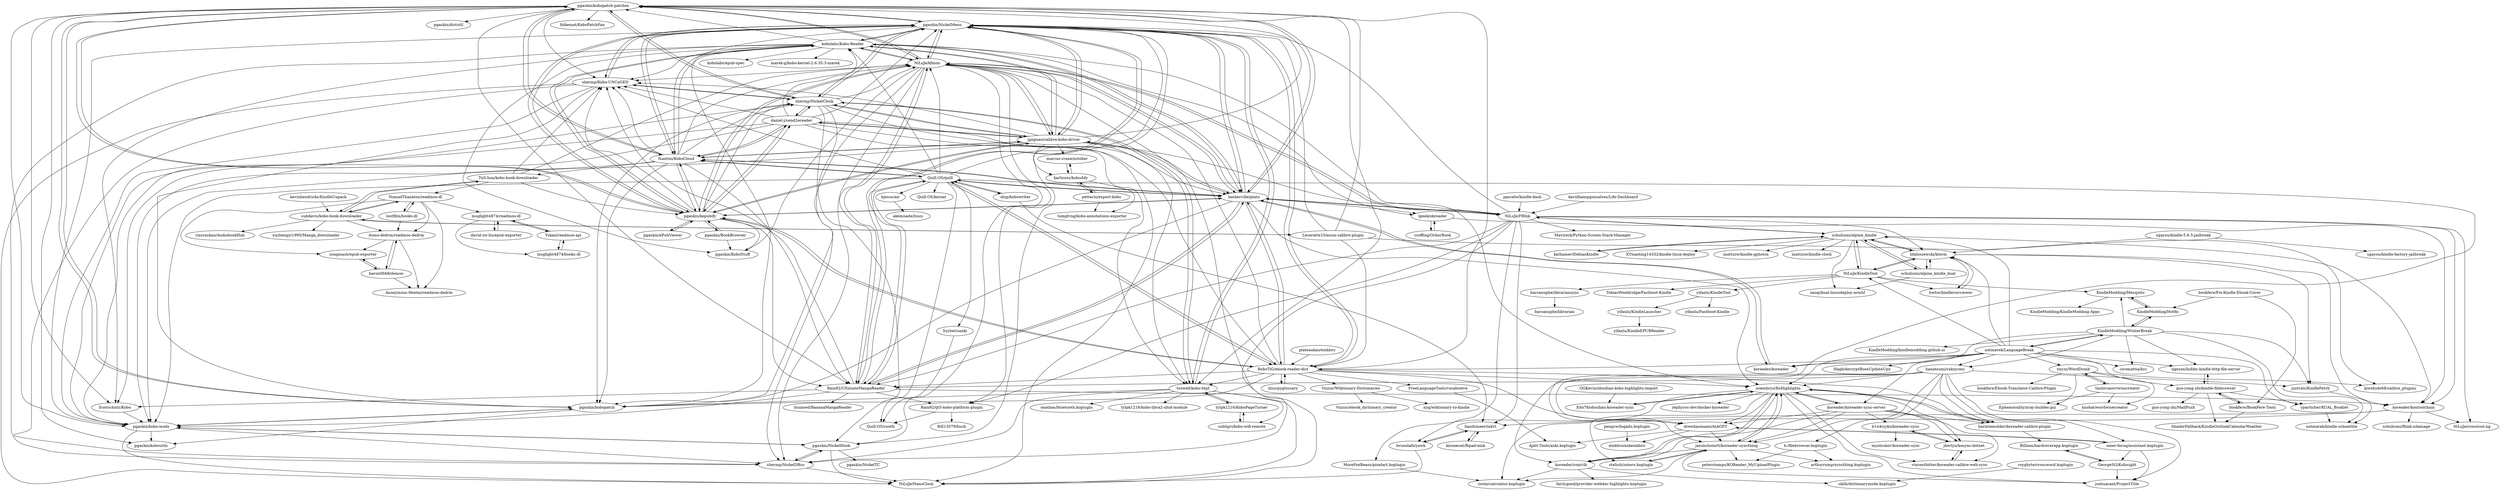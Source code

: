 digraph G {
"pgaskin/kobopatch-patches" -> "pgaskin/kobopatch"
"pgaskin/kobopatch-patches" -> "pgaskin/NickelMenu"
"pgaskin/kobopatch-patches" -> "NiLuJe/kfmon"
"pgaskin/kobopatch-patches" -> "shermp/NickelClock"
"pgaskin/kobopatch-patches" -> "pgaskin/kobo-mods"
"pgaskin/kobopatch-patches" -> "pgaskin/dictutil" ["e"=1]
"pgaskin/kobopatch-patches" -> "shermp/Kobo-UNCaGED"
"pgaskin/kobopatch-patches" -> "pgaskin/kepubify"
"pgaskin/kobopatch-patches" -> "baskerville/plato"
"pgaskin/kobopatch-patches" -> "folkemat/KoboPatchFan"
"pgaskin/kobopatch-patches" -> "frostschutz/Kobo"
"pgaskin/kobopatch-patches" -> "Rain92/UltimateMangaReader"
"pgaskin/kobopatch-patches" -> "pgaskin/koboutils"
"pgaskin/kobopatch-patches" -> "fsantini/KoboCloud"
"pgaskin/kobopatch-patches" -> "tsowell/kobo-btpt"
"ilius/pyglossary" -> "BoboTiG/ebook-reader-dict" ["e"=1]
"TnS-hun/kobo-book-downloader" -> "subdavis/kobo-book-downloader"
"TnS-hun/kobo-book-downloader" -> "NomadThanatos/readmoo-dl"
"TnS-hun/kobo-book-downloader" -> "pgaskin/kepubify"
"TnS-hun/kobo-book-downloader" -> "NiLuJe/kfmon"
"TnS-hun/kobo-book-downloader" -> "shermp/Kobo-UNCaGED"
"Rain92/UltimateMangaReader" -> "buxared/BananaMangaReader"
"Rain92/UltimateMangaReader" -> "Rain92/qt5-kobo-platform-plugin"
"Rain92/UltimateMangaReader" -> "NiLuJe/kfmon"
"Rain92/UltimateMangaReader" -> "pgaskin/NickelMenu"
"Rain92/UltimateMangaReader" -> "shermp/Kobo-UNCaGED"
"Rain92/UltimateMangaReader" -> "pgaskin/kobo-mods"
"Rain92/UltimateMangaReader" -> "koreader/koxtoolchain"
"Rain92/UltimateMangaReader" -> "baskerville/plato"
"Rain92/UltimateMangaReader" -> "Quill-OS/quill"
"Rain92/UltimateMangaReader" -> "frostschutz/Kobo"
"davidhampgonsalves/Life-Dashboard" -> "NiLuJe/FBInk" ["e"=1]
"kisonecat/fbpad-eink" -> "llandsmeer/inkvt"
"Yukaii/readmoo-api" -> "msglight4874/readmoo-dl"
"Yukaii/readmoo-api" -> "msglight4874/books-dl"
"NiLuJe/FBInk" -> "koreader/koxtoolchain"
"NiLuJe/FBInk" -> "NiLuJe/kfmon"
"NiLuJe/FBInk" -> "brunolalb/yawk"
"NiLuJe/FBInk" -> "llandsmeer/inkvt"
"NiLuJe/FBInk" -> "NiLuJe/crosstool-ng"
"NiLuJe/FBInk" -> "Mavireck/Python-Screen-Stack-Manager"
"NiLuJe/FBInk" -> "pgaskin/NickelMenu"
"NiLuJe/FBInk" -> "Rain92/qt5-kobo-platform-plugin"
"NiLuJe/FBInk" -> "bfabiszewski/kterm"
"NiLuJe/FBInk" -> "shermp/NickelDBus"
"NiLuJe/FBInk" -> "baskerville/plato"
"NiLuJe/FBInk" -> "schuhumi/alpine_kindle"
"NiLuJe/FBInk" -> "Rain92/UltimateMangaReader"
"tmilovanov/wisecreator" -> "xxyzz/WordDumb"
"tmilovanov/wisecreator" -> "xnohat/wordwisecreator"
"tmilovanov/wisecreator" -> "Ephemerality/xray-builder.gui"
"dumo-dedrm/readmoo-dedrm" -> "Anonymous-Hentai/readmoo-dedrm"
"dumo-dedrm/readmoo-dedrm" -> "songmash/epub-exporter"
"dumo-dedrm/readmoo-dedrm" -> "baron0668/demoo"
"pgaskin/kobopatch" -> "pgaskin/kobo-mods"
"pgaskin/kobopatch" -> "pgaskin/kobopatch-patches"
"pgaskin/kobopatch" -> "pgaskin/koboutils"
"shermp/Kobo-UNCaGED" -> "pgaskin/NickelMenu"
"shermp/Kobo-UNCaGED" -> "pgaskin/kobopatch"
"shermp/Kobo-UNCaGED" -> "pgaskin/kobo-mods"
"shermp/Kobo-UNCaGED" -> "shermp/NickelClock"
"shermp/Kobo-UNCaGED" -> "shermp/NickelDBus"
"shermp/Kobo-UNCaGED" -> "NiLuJe/NanoClock"
"karlicoss/kobuddy" -> "pettarin/export-kobo"
"karlicoss/kobuddy" -> "tomglvng/kobo-annotations-exporter"
"karlicoss/kobuddy" -> "marcus-crane/october"
"baron0668/demoo" -> "songmash/epub-exporter"
"baron0668/demoo" -> "Anonymous-Hentai/readmoo-dedrm"
"baron0668/demoo" -> "dumo-dedrm/readmoo-dedrm"
"msglight4874/readmoo-dl" -> "Yukaii/readmoo-api"
"msglight4874/readmoo-dl" -> "msglight4874/books-dl"
"msglight4874/readmoo-dl" -> "david-zw-liu/epub-exporter"
"msglight4874/books-dl" -> "Yukaii/readmoo-api"
"brunolalb/yawk" -> "NiLuJe/NanoClock"
"brunolalb/yawk" -> "llandsmeer/inkvt"
"pgaskin/NickelMenu" -> "NiLuJe/kfmon"
"pgaskin/NickelMenu" -> "shermp/NickelClock"
"pgaskin/NickelMenu" -> "baskerville/plato"
"pgaskin/NickelMenu" -> "pgaskin/kepubify"
"pgaskin/NickelMenu" -> "pgaskin/kobopatch-patches"
"pgaskin/NickelMenu" -> "fsantini/KoboCloud"
"pgaskin/NickelMenu" -> "shermp/Kobo-UNCaGED"
"pgaskin/NickelMenu" -> "jgoguen/calibre-kobo-driver"
"pgaskin/NickelMenu" -> "Rain92/UltimateMangaReader"
"pgaskin/NickelMenu" -> "pgaskin/kobo-mods"
"pgaskin/NickelMenu" -> "tsowell/kobo-btpt"
"pgaskin/NickelMenu" -> "pgaskin/NickelHook"
"pgaskin/NickelMenu" -> "pgaskin/kobopatch"
"pgaskin/NickelMenu" -> "kobolabs/Kobo-Reader"
"pgaskin/NickelMenu" -> "BoboTiG/ebook-reader-dict"
"BoboTiG/ebook-reader-dict" -> "baskerville/plato"
"BoboTiG/ebook-reader-dict" -> "pgaskin/NickelMenu"
"BoboTiG/ebook-reader-dict" -> "Vuizur/Wiktionary-Dictionaries"
"BoboTiG/ebook-reader-dict" -> "noembryo/KoHighlights"
"BoboTiG/ebook-reader-dict" -> "pgaskin/kobopatch-patches"
"BoboTiG/ebook-reader-dict" -> "pgaskin/kepubify"
"BoboTiG/ebook-reader-dict" -> "NiLuJe/kfmon"
"BoboTiG/ebook-reader-dict" -> "harmtemolder/koreader-calibre-plugin"
"BoboTiG/ebook-reader-dict" -> "Quill-OS/quill"
"BoboTiG/ebook-reader-dict" -> "ilius/pyglossary" ["e"=1]
"BoboTiG/ebook-reader-dict" -> "drewbaumann/AskGPT"
"BoboTiG/ebook-reader-dict" -> "Rain92/UltimateMangaReader"
"BoboTiG/ebook-reader-dict" -> "FreeLanguageTools/vocabsieve" ["e"=1]
"BoboTiG/ebook-reader-dict" -> "tsowell/kobo-btpt"
"BoboTiG/ebook-reader-dict" -> "pgaskin/kobopatch"
"schuhumi/alpine_kindle_kual" -> "zaoqi/kual-linuxdeploy-armhf"
"schuhumi/alpine_kindle_kual" -> "schuhumi/alpine_kindle"
"schuhumi/alpine_kindle_kual" -> "bfabiszewski/kterm"
"plateaukao/einkbro" -> "BoboTiG/ebook-reader-dict" ["e"=1]
"kevinhendricks/KindleUnpack" -> "subdavis/kobo-book-downloader" ["e"=1]
"subdavis/kobo-book-downloader" -> "TnS-hun/kobo-book-downloader"
"subdavis/kobo-book-downloader" -> "NomadThanatos/readmoo-dl"
"subdavis/kobo-book-downloader" -> "Leseratte10/acsm-calibre-plugin" ["e"=1]
"subdavis/kobo-book-downloader" -> "dumo-dedrm/readmoo-dedrm"
"subdavis/kobo-book-downloader" -> "rmcrackan/AudiobookHub" ["e"=1]
"subdavis/kobo-book-downloader" -> "xuzhengyi1995/Manga_downloader" ["e"=1]
"daniel-j/send2ereader" -> "pgaskin/NickelMenu"
"daniel-j/send2ereader" -> "shermp/NickelClock"
"daniel-j/send2ereader" -> "pgaskin/kepubify"
"daniel-j/send2ereader" -> "fsantini/KoboCloud"
"daniel-j/send2ereader" -> "jgoguen/calibre-kobo-driver"
"daniel-j/send2ereader" -> "shermp/Kobo-UNCaGED"
"daniel-j/send2ereader" -> "frostschutz/Kobo"
"daniel-j/send2ereader" -> "kobolabs/Kobo-Reader"
"daniel-j/send2ereader" -> "BoboTiG/ebook-reader-dict"
"daniel-j/send2ereader" -> "baskerville/plato"
"daniel-j/send2ereader" -> "tsowell/kobo-btpt"
"daniel-j/send2ereader" -> "pgaskin/kobo-mods"
"schuhumi/alpine_kindle" -> "schuhumi/alpine_kindle_kual"
"schuhumi/alpine_kindle" -> "bfabiszewski/kterm"
"schuhumi/alpine_kindle" -> "NiLuJe/KindleTool"
"schuhumi/alpine_kindle" -> "koreader/koxtoolchain"
"schuhumi/alpine_kindle" -> "kathamer/DebianKindle"
"schuhumi/alpine_kindle" -> "zaoqi/kual-linuxdeploy-armhf"
"schuhumi/alpine_kindle" -> "NiLuJe/FBInk"
"schuhumi/alpine_kindle" -> "XTxiaoting14332/kindle-linux-deploy"
"schuhumi/alpine_kindle" -> "mattzzw/kindle-gphotos" ["e"=1]
"schuhumi/alpine_kindle" -> "mattzzw/kindle-clock" ["e"=1]
"llandsmeer/inkvt" -> "kisonecat/fbpad-eink"
"llandsmeer/inkvt" -> "brunolalb/yawk"
"ngxson/hobby-kindle-http-file-server" -> "guo-yong-zhi/kindle-filebrowser"
"hwhw/kindlevncviewer" -> "bfabiszewski/kterm"
"lostfilm/books-dl" -> "dumo-dedrm/readmoo-dedrm"
"lostfilm/books-dl" -> "NomadThanatos/readmoo-dl"
"yparitcher/KUAL_Booklet" -> "notmarek/kindle-usbnetlite"
"yifanlu/KindleTool" -> "yifanlu/KindleLauncher"
"yifanlu/KindleTool" -> "yifanlu/Fastboot-Kindle"
"pgaskin/NickelHook" -> "NiLuJe/NanoClock"
"pgaskin/NickelHook" -> "shermp/NickelDBus"
"pgaskin/NickelHook" -> "pgaskin/NickelTC"
"pgaskin/NickelHook" -> "pgaskin/kobo-mods"
"yifanlu/KindleLauncher" -> "yifanlu/KindleEPUBReader"
"Rain92/qt5-kobo-platform-plugin" -> "Quill-OS/rootfs"
"Rain92/qt5-kobo-platform-plugin" -> "Bill13579/buck"
"tylpk1216/KoboPageTurner" -> "tsowell/kobo-btpt"
"tylpk1216/KoboPageTurner" -> "sublipri/kobo-wifi-remote"
"barsanuphe/librariansync" -> "barsanuphe/librarian"
"pgaskin/kobo-mods" -> "pgaskin/kobopatch"
"pgaskin/kobo-mods" -> "pgaskin/koboutils"
"pgaskin/kobo-mods" -> "pgaskin/NickelHook"
"pgaskin/kobo-mods" -> "shermp/NickelDBus"
"pgaskin/kobo-mods" -> "NiLuJe/NanoClock"
"david-zw-liu/epub-exporter" -> "msglight4874/readmoo-dl"
"shermp/NickelDBus" -> "pgaskin/NickelHook"
"shermp/NickelDBus" -> "NiLuJe/NanoClock"
"songmash/epub-exporter" -> "baron0668/demoo"
"fsantini/KoboCloud" -> "pgaskin/NickelMenu"
"fsantini/KoboCloud" -> "pgaskin/kepubify"
"fsantini/KoboCloud" -> "baskerville/plato"
"fsantini/KoboCloud" -> "NiLuJe/kfmon"
"fsantini/KoboCloud" -> "daniel-j/send2ereader"
"fsantini/KoboCloud" -> "shermp/NickelClock"
"fsantini/KoboCloud" -> "pgaskin/kobopatch-patches"
"fsantini/KoboCloud" -> "kobolabs/Kobo-Reader"
"fsantini/KoboCloud" -> "jgoguen/calibre-kobo-driver"
"fsantini/KoboCloud" -> "shermp/Kobo-UNCaGED"
"fsantini/KoboCloud" -> "Rain92/UltimateMangaReader"
"fsantini/KoboCloud" -> "Quill-OS/quill"
"fsantini/KoboCloud" -> "TnS-hun/kobo-book-downloader"
"fsantini/KoboCloud" -> "pgaskin/kobo-mods"
"fsantini/KoboCloud" -> "pgaskin/kobopatch"
"FreeLanguageTools/vocabsieve" -> "Ajatt-Tools/anki.koplugin" ["e"=1]
"marcus-crane/october" -> "karlicoss/kobuddy"
"xxyzz/WordDumb" -> "tmilovanov/wisecreator"
"xxyzz/WordDumb" -> "xnohat/wordwisecreator"
"xxyzz/WordDumb" -> "Ephemerality/xray-builder.gui"
"xxyzz/WordDumb" -> "kiwidude68/calibre_plugins"
"xxyzz/WordDumb" -> "bookfere/Ebook-Translator-Calibre-Plugin" ["e"=1]
"lgeek/okreader" -> "ccoffing/OcherBook"
"lgeek/okreader" -> "koreader/koxtoolchain"
"olup/kobowriter" -> "llandsmeer/inkvt"
"olup/kobowriter" -> "Quill-OS/quill"
"pascalw/kindle-dash" -> "NiLuJe/FBInk" ["e"=1]
"ccoffing/OcherBook" -> "lgeek/okreader"
"frostschutz/Kobo" -> "pgaskin/kobo-mods"
"Quill-OS/quill" -> "Szybet/sanki"
"Quill-OS/quill" -> "pgaskin/NickelMenu"
"Quill-OS/quill" -> "Rain92/UltimateMangaReader"
"Quill-OS/quill" -> "baskerville/plato"
"Quill-OS/quill" -> "NiLuJe/kfmon"
"Quill-OS/quill" -> "olup/kobowriter"
"Quill-OS/quill" -> "Quill-OS/rootfs"
"Quill-OS/quill" -> "Quill-OS/kernel"
"Quill-OS/quill" -> "shermp/Kobo-UNCaGED"
"Quill-OS/quill" -> "BoboTiG/ebook-reader-dict"
"Quill-OS/quill" -> "fsantini/KoboCloud"
"Quill-OS/quill" -> "pgaskin/kobo-mods"
"Quill-OS/quill" -> "jasonchoimtt/koreader-syncthing"
"Quill-OS/quill" -> "kobolabs/Kobo-Reader"
"Quill-OS/quill" -> "bjesus/air"
"koreader/koreader-sync-server" -> "b1n4ryj4n/koreader-sync"
"koreader/koreader-sync-server" -> "vincentbitter/koreader-calibre-web-sync"
"koreader/koreader-sync-server" -> "jberlyn/kosync-dotnet"
"koreader/koreader-sync-server" -> "noembryo/KoHighlights"
"koreader/koreader-sync-server" -> "harmtemolder/koreader-calibre-plugin"
"koreader/koreader-sync-server" -> "drewbaumann/AskGPT"
"koreader/koreader-sync-server" -> "koreader/contrib"
"koreader/koreader-sync-server" -> "jasonchoimtt/koreader-syncthing"
"NomadThanatos/readmoo-dl" -> "dumo-dedrm/readmoo-dedrm"
"NomadThanatos/readmoo-dl" -> "subdavis/kobo-book-downloader"
"NomadThanatos/readmoo-dl" -> "songmash/epub-exporter"
"NomadThanatos/readmoo-dl" -> "lostfilm/books-dl"
"NomadThanatos/readmoo-dl" -> "msglight4874/readmoo-dl"
"NomadThanatos/readmoo-dl" -> "Anonymous-Hentai/readmoo-dedrm"
"koreader/contrib" -> "ckilb/dictionarymode.koplugin"
"koreader/contrib" -> "fairlygood/provider-webdav-highlights.koplugin"
"koreader/contrib" -> "zwim/calculator.koplugin"
"koreader/contrib" -> "noembryo/KoHighlights"
"Edo78/obsidian-koreader-sync" -> "noembryo/KoHighlights"
"NiLuJe/KindleTool" -> "bfabiszewski/kterm"
"NiLuJe/KindleTool" -> "yifanlu/KindleTool"
"NiLuJe/KindleTool" -> "schuhumi/alpine_kindle"
"NiLuJe/KindleTool" -> "barsanuphe/librariansync"
"NiLuJe/KindleTool" -> "hwhw/kindlevncviewer"
"NiLuJe/KindleTool" -> "KindleModding/Mesquito"
"NiLuJe/KindleTool" -> "TobiasWooldridge/Fastboot-Kindle"
"roygbyte/crossword.koplugin" -> "ckilb/dictionarymode.koplugin"
"bjesus/air" -> "akemnade/linux"
"Leseratte10/acsm-calibre-plugin" -> "subdavis/kobo-book-downloader" ["e"=1]
"Leseratte10/acsm-calibre-plugin" -> "kiwidude68/calibre_plugins" ["e"=1]
"Leseratte10/acsm-calibre-plugin" -> "pgaskin/NickelMenu" ["e"=1]
"Leseratte10/acsm-calibre-plugin" -> "BoboTiG/ebook-reader-dict" ["e"=1]
"Leseratte10/acsm-calibre-plugin" -> "pgaskin/kobopatch-patches" ["e"=1]
"tsowell/kobo-btpt" -> "tylpk1216/KoboPageTurner"
"tsowell/kobo-btpt" -> "tylpk1216/kobo-libra2-uhid-module"
"tsowell/kobo-btpt" -> "sublipri/kobo-wifi-remote"
"tsowell/kobo-btpt" -> "onatbas/bluetooth.koplugin"
"tsowell/kobo-btpt" -> "shermp/NickelDBus"
"tsowell/kobo-btpt" -> "shermp/NickelClock"
"tsowell/kobo-btpt" -> "NiLuJe/NanoClock"
"tsowell/kobo-btpt" -> "pgaskin/NickelMenu"
"tsowell/kobo-btpt" -> "pgaskin/kobopatch"
"guo-yong-zhi/kindle-filebrowser" -> "ngxson/hobby-kindle-http-file-server"
"guo-yong-zhi/kindle-filebrowser" -> "guo-yong-zhi/MailPush"
"guo-yong-zhi/kindle-filebrowser" -> "bookfere/BookFere-Tools"
"guo-yong-zhi/kindle-filebrowser" -> "ShaderFallback/KindleOutlookCalendarWeather"
"guo-yong-zhi/kindle-filebrowser" -> "yparitcher/KUAL_Booklet"
"b1n4ryj4n/koreader-sync" -> "myelsukov/koreader-sync"
"b1n4ryj4n/koreader-sync" -> "jberlyn/kosync-dotnet"
"Szybet/sanki" -> "Quill-OS/rootfs"
"bookfere/Fix-Kindle-Ebook-Cover" -> "bookfere/BookFere-Tools"
"bookfere/Fix-Kindle-Ebook-Cover" -> "KindleModding/Hotfix"
"shermp/NickelClock" -> "pgaskin/NickelMenu"
"shermp/NickelClock" -> "pgaskin/kobo-mods"
"shermp/NickelClock" -> "shermp/Kobo-UNCaGED"
"shermp/NickelClock" -> "shermp/NickelDBus"
"shermp/NickelClock" -> "tsowell/kobo-btpt"
"shermp/NickelClock" -> "NiLuJe/NanoClock"
"shermp/NickelClock" -> "pgaskin/kobopatch-patches"
"shermp/NickelClock" -> "pgaskin/NickelHook"
"shermp/NickelClock" -> "pgaskin/kobopatch"
"shermp/NickelClock" -> "NiLuJe/kfmon"
"shermp/NickelClock" -> "daniel-j/send2ereader"
"shermp/NickelClock" -> "jgoguen/calibre-kobo-driver"
"pgaskin/ePubViewer" -> "pgaskin/kepubify" ["e"=1]
"koreader/koxtoolchain" -> "llandsmeer/inkvt"
"koreader/koxtoolchain" -> "NiLuJe/crosstool-ng"
"koreader/koxtoolchain" -> "schuhumi/fbink-xdamage"
"koreader/koxtoolchain" -> "zwim/calculator.koplugin"
"NiLuJe/kfmon" -> "pgaskin/NickelMenu"
"NiLuJe/kfmon" -> "baskerville/plato"
"NiLuJe/kfmon" -> "Rain92/UltimateMangaReader"
"NiLuJe/kfmon" -> "pgaskin/kobopatch-patches"
"NiLuJe/kfmon" -> "pgaskin/kepubify"
"NiLuJe/kfmon" -> "NiLuJe/FBInk"
"NiLuJe/kfmon" -> "shermp/Kobo-UNCaGED"
"NiLuJe/kfmon" -> "pgaskin/KoboStuff"
"NiLuJe/kfmon" -> "pgaskin/kobopatch"
"NiLuJe/kfmon" -> "kobolabs/Kobo-Reader"
"NiLuJe/kfmon" -> "pgaskin/NickelHook"
"NiLuJe/kfmon" -> "jgoguen/calibre-kobo-driver"
"NiLuJe/kfmon" -> "NiLuJe/NanoClock"
"NiLuJe/kfmon" -> "Rain92/qt5-kobo-platform-plugin"
"NiLuJe/kfmon" -> "shermp/NickelDBus"
"harmtemolder/koreader-calibre-plugin" -> "noembryo/KoHighlights"
"harmtemolder/koreader-calibre-plugin" -> "Billiam/hardcoverapp.koplugin"
"stelzch/zotero.koplugin" -> "jasonchoimtt/koreader-syncthing"
"Vuizur/Wiktionary-Dictionaries" -> "nyg/wiktionary-to-kindle"
"Vuizur/Wiktionary-Dictionaries" -> "Vuizur/ebook_dictionary_creator"
"OGKevin/obsidian-kobo-highlights-import" -> "Edo78/obsidian-koreader-sync"
"MoreFoxBeans/pixelart.koplugin" -> "zwim/calculator.koplugin"
"jberlyn/kosync-dotnet" -> "vincentbitter/koreader-calibre-web-sync"
"jberlyn/kosync-dotnet" -> "b1n4ryj4n/koreader-sync"
"pettarin/export-kobo" -> "karlicoss/kobuddy"
"pettarin/export-kobo" -> "tomglvng/kobo-annotations-exporter"
"sgayou/kindle-5.6.5-jailbreak" -> "sgayou/kindle-factory-jailbreak"
"sgayou/kindle-5.6.5-jailbreak" -> "bfabiszewski/kterm"
"KindleModding/Mesquito" -> "KindleModding/KindleModding-Apps"
"KindleModding/Mesquito" -> "KindleModding/Hotfix"
"sublipri/kobo-wifi-remote" -> "tylpk1216/KoboPageTurner"
"drewbaumann/AskGPT" -> "omer-faruq/assistant.koplugin"
"drewbaumann/AskGPT" -> "jasonchoimtt/koreader-syncthing"
"drewbaumann/AskGPT" -> "einkbro/askeinkbro"
"drewbaumann/AskGPT" -> "Ajatt-Tools/anki.koplugin"
"notmarek/LanguageBreak" -> "KindleModding/WinterBreak"
"notmarek/LanguageBreak" -> "schuhumi/alpine_kindle"
"notmarek/LanguageBreak" -> "koreader/koreader" ["e"=1]
"notmarek/LanguageBreak" -> "ngxson/hobby-kindle-http-file-server"
"notmarek/LanguageBreak" -> "yparitcher/KUAL_Booklet"
"notmarek/LanguageBreak" -> "bfabiszewski/kterm"
"notmarek/LanguageBreak" -> "ciromattia/kcc" ["e"=1]
"notmarek/LanguageBreak" -> "BoboTiG/ebook-reader-dict"
"notmarek/LanguageBreak" -> "koreader/koreader-sync-server"
"notmarek/LanguageBreak" -> "noembryo/KoHighlights"
"notmarek/LanguageBreak" -> "hanatsumi/rakuyomi"
"notmarek/LanguageBreak" -> "Hagb/decryptBooxUpdateUpx" ["e"=1]
"notmarek/LanguageBreak" -> "xxyzz/WordDumb"
"notmarek/LanguageBreak" -> "guo-yong-zhi/kindle-filebrowser"
"notmarek/LanguageBreak" -> "NiLuJe/KindleTool"
"KindleModding/WinterBreak" -> "KindleModding/Hotfix"
"KindleModding/WinterBreak" -> "KindleModding/Mesquito"
"KindleModding/WinterBreak" -> "notmarek/LanguageBreak"
"KindleModding/WinterBreak" -> "justrals/KindleFetch"
"KindleModding/WinterBreak" -> "hanatsumi/rakuyomi"
"KindleModding/WinterBreak" -> "notmarek/kindle-usbnetlite"
"KindleModding/WinterBreak" -> "KindleModding/kindlemodding.github.io"
"KindleModding/WinterBreak" -> "ngxson/hobby-kindle-http-file-server"
"KindleModding/WinterBreak" -> "koreader/koreader" ["e"=1]
"KindleModding/WinterBreak" -> "ciromattia/kcc" ["e"=1]
"noembryo/KoHighlights" -> "koreader/contrib"
"noembryo/KoHighlights" -> "harmtemolder/koreader-calibre-plugin"
"noembryo/KoHighlights" -> "jasonchoimtt/koreader-syncthing"
"noembryo/KoHighlights" -> "Edo78/obsidian-koreader-sync"
"noembryo/KoHighlights" -> "MoreFoxBeans/pixelart.koplugin"
"noembryo/KoHighlights" -> "vincentbitter/koreader-calibre-web-sync"
"noembryo/KoHighlights" -> "stelzch/zotero.koplugin"
"noembryo/KoHighlights" -> "jberlyn/kosync-dotnet"
"noembryo/KoHighlights" -> "zephyros-dev/docker-koreader"
"noembryo/KoHighlights" -> "joshuacant/ProjectTitle"
"noembryo/KoHighlights" -> "koreader/koreader-sync-server"
"noembryo/KoHighlights" -> "drewbaumann/AskGPT"
"bfabiszewski/kterm" -> "schuhumi/alpine_kindle_kual"
"bfabiszewski/kterm" -> "schuhumi/alpine_kindle"
"bfabiszewski/kterm" -> "NiLuJe/KindleTool"
"bfabiszewski/kterm" -> "justrals/KindleFetch"
"bfabiszewski/kterm" -> "hwhw/kindlevncviewer"
"bfabiszewski/kterm" -> "koreader/koxtoolchain"
"bookfere/BookFere-Tools" -> "guo-yong-zhi/kindle-filebrowser"
"bookfere/BookFere-Tools" -> "ShaderFallback/KindleOutlookCalendarWeather"
"jgoguen/calibre-kobo-driver" -> "pgaskin/NickelMenu"
"jgoguen/calibre-kobo-driver" -> "pgaskin/kepubify"
"jgoguen/calibre-kobo-driver" -> "NiLuJe/kfmon"
"jgoguen/calibre-kobo-driver" -> "karlicoss/kobuddy"
"jgoguen/calibre-kobo-driver" -> "shermp/Kobo-UNCaGED"
"jgoguen/calibre-kobo-driver" -> "baskerville/plato"
"jgoguen/calibre-kobo-driver" -> "shermp/NickelClock"
"jgoguen/calibre-kobo-driver" -> "fsantini/KoboCloud"
"jgoguen/calibre-kobo-driver" -> "kobolabs/Kobo-Reader"
"jgoguen/calibre-kobo-driver" -> "marcus-crane/october"
"jgoguen/calibre-kobo-driver" -> "pgaskin/kobopatch-patches"
"jgoguen/calibre-kobo-driver" -> "tsowell/kobo-btpt"
"jgoguen/calibre-kobo-driver" -> "noembryo/KoHighlights"
"jgoguen/calibre-kobo-driver" -> "daniel-j/send2ereader"
"jgoguen/calibre-kobo-driver" -> "pgaskin/kobo-mods"
"hanatsumi/rakuyomi" -> "koreader/contrib"
"hanatsumi/rakuyomi" -> "omer-faruq/assistant.koplugin"
"hanatsumi/rakuyomi" -> "drewbaumann/AskGPT"
"hanatsumi/rakuyomi" -> "justrals/KindleFetch"
"hanatsumi/rakuyomi" -> "joshuacant/ProjectTitle"
"hanatsumi/rakuyomi" -> "harmtemolder/koreader-calibre-plugin"
"hanatsumi/rakuyomi" -> "jasonchoimtt/koreader-syncthing"
"hanatsumi/rakuyomi" -> "noembryo/KoHighlights"
"hanatsumi/rakuyomi" -> "b-/filebrowser.koplugin"
"hanatsumi/rakuyomi" -> "Rain92/UltimateMangaReader"
"pgaskin/BookBrowser" -> "pgaskin/kepubify" ["e"=1]
"pgaskin/BookBrowser" -> "pgaskin/KoboStuff" ["e"=1]
"jasonchoimtt/koreader-syncthing" -> "noembryo/KoHighlights"
"jasonchoimtt/koreader-syncthing" -> "stelzch/zotero.koplugin"
"jasonchoimtt/koreader-syncthing" -> "peterstamps/KOReader_MyUploadPlugin"
"jasonchoimtt/koreader-syncthing" -> "arthurrump/syncthing.koplugin"
"jasonchoimtt/koreader-syncthing" -> "zwim/calculator.koplugin"
"jasonchoimtt/koreader-syncthing" -> "joshuacant/ProjectTitle"
"jasonchoimtt/koreader-syncthing" -> "koreader/contrib"
"vincentbitter/koreader-calibre-web-sync" -> "jberlyn/kosync-dotnet"
"koreader/koreader" -> "baskerville/plato" ["e"=1]
"b-/filebrowser.koplugin" -> "peterstamps/KOReader_MyUploadPlugin"
"b-/filebrowser.koplugin" -> "arthurrump/syncthing.koplugin"
"kobolabs/Kobo-Reader" -> "NiLuJe/kfmon"
"kobolabs/Kobo-Reader" -> "kobolabs/epub-spec" ["e"=1]
"kobolabs/Kobo-Reader" -> "pgaskin/NickelMenu"
"kobolabs/Kobo-Reader" -> "baskerville/plato"
"kobolabs/Kobo-Reader" -> "pgaskin/kepubify"
"kobolabs/Kobo-Reader" -> "pgaskin/kobopatch-patches"
"kobolabs/Kobo-Reader" -> "fsantini/KoboCloud"
"kobolabs/Kobo-Reader" -> "marek-g/kobo-kernel-2.6.35.3-marek"
"kobolabs/Kobo-Reader" -> "pgaskin/KoboStuff"
"kobolabs/Kobo-Reader" -> "NiLuJe/FBInk"
"kobolabs/Kobo-Reader" -> "jgoguen/calibre-kobo-driver"
"kobolabs/Kobo-Reader" -> "frostschutz/Kobo"
"kobolabs/Kobo-Reader" -> "shermp/NickelDBus"
"kobolabs/Kobo-Reader" -> "shermp/Kobo-UNCaGED"
"kobolabs/Kobo-Reader" -> "lgeek/okreader"
"baskerville/plato" -> "pgaskin/NickelMenu"
"baskerville/plato" -> "NiLuJe/kfmon"
"baskerville/plato" -> "pgaskin/kepubify"
"baskerville/plato" -> "pgaskin/kobopatch-patches"
"baskerville/plato" -> "BoboTiG/ebook-reader-dict"
"baskerville/plato" -> "fsantini/KoboCloud"
"baskerville/plato" -> "kobolabs/Kobo-Reader"
"baskerville/plato" -> "Rain92/UltimateMangaReader"
"baskerville/plato" -> "Quill-OS/quill"
"baskerville/plato" -> "lgeek/okreader"
"baskerville/plato" -> "jgoguen/calibre-kobo-driver"
"baskerville/plato" -> "NiLuJe/FBInk"
"baskerville/plato" -> "koreader/koreader" ["e"=1]
"baskerville/plato" -> "noembryo/KoHighlights"
"baskerville/plato" -> "pgaskin/kobopatch"
"Billiam/hardcoverapp.koplugin" -> "GeorgeSG/KoInsight"
"GeorgeSG/KoInsight" -> "Billiam/hardcoverapp.koplugin"
"GeorgeSG/KoInsight" -> "joshuacant/ProjectTitle"
"kathamer/DebianKindle" -> "schuhumi/alpine_kindle"
"KindleModding/Hotfix" -> "KindleModding/Mesquito"
"KindleModding/Hotfix" -> "KindleModding/WinterBreak"
"justrals/KindleFetch" -> "notmarek/kindle-usbnetlite"
"pgaskin/kepubify" -> "pgaskin/NickelMenu"
"pgaskin/kepubify" -> "fsantini/KoboCloud"
"pgaskin/kepubify" -> "NiLuJe/kfmon"
"pgaskin/kepubify" -> "baskerville/plato"
"pgaskin/kepubify" -> "jgoguen/calibre-kobo-driver"
"pgaskin/kepubify" -> "pgaskin/kobopatch-patches"
"pgaskin/kepubify" -> "pgaskin/BookBrowser" ["e"=1]
"pgaskin/kepubify" -> "kobolabs/Kobo-Reader"
"pgaskin/kepubify" -> "shermp/Kobo-UNCaGED"
"pgaskin/kepubify" -> "daniel-j/send2ereader"
"pgaskin/kepubify" -> "pgaskin/KoboStuff"
"pgaskin/kepubify" -> "shermp/NickelClock"
"pgaskin/kepubify" -> "Rain92/UltimateMangaReader"
"pgaskin/kepubify" -> "BoboTiG/ebook-reader-dict"
"pgaskin/kepubify" -> "pgaskin/ePubViewer" ["e"=1]
"pengcw/legado.koplugin" -> "einkbro/askeinkbro"
"omer-faruq/assistant.koplugin" -> "drewbaumann/AskGPT"
"omer-faruq/assistant.koplugin" -> "joshuacant/ProjectTitle"
"omer-faruq/assistant.koplugin" -> "GeorgeSG/KoInsight"
"pgaskin/kobopatch-patches" ["l"="10.994,-7.34"]
"pgaskin/kobopatch" ["l"="11.022,-7.332"]
"pgaskin/NickelMenu" ["l"="11.002,-7.323"]
"NiLuJe/kfmon" ["l"="10.988,-7.319"]
"shermp/NickelClock" ["l"="11.015,-7.356"]
"pgaskin/kobo-mods" ["l"="11.013,-7.339"]
"pgaskin/dictutil" ["l"="-35.908,18.324", "c"=770]
"shermp/Kobo-UNCaGED" ["l"="11.006,-7.344"]
"pgaskin/kepubify" ["l"="10.975,-7.335"]
"baskerville/plato" ["l"="10.971,-7.305"]
"folkemat/KoboPatchFan" ["l"="10.975,-7.398"]
"frostschutz/Kobo" ["l"="10.954,-7.354"]
"Rain92/UltimateMangaReader" ["l"="10.991,-7.297"]
"pgaskin/koboutils" ["l"="11.046,-7.343"]
"fsantini/KoboCloud" ["l"="10.998,-7.361"]
"tsowell/kobo-btpt" ["l"="11.035,-7.354"]
"ilius/pyglossary" ["l"="-36.06,18.204", "c"=770]
"BoboTiG/ebook-reader-dict" ["l"="11.012,-7.283"]
"TnS-hun/kobo-book-downloader" ["l"="11.005,-7.412"]
"subdavis/kobo-book-downloader" ["l"="11.019,-7.465"]
"NomadThanatos/readmoo-dl" ["l"="11.021,-7.495"]
"buxared/BananaMangaReader" ["l"="10.94,-7.294"]
"Rain92/qt5-kobo-platform-plugin" ["l"="10.998,-7.274"]
"koreader/koxtoolchain" ["l"="10.938,-7.245"]
"Quill-OS/quill" ["l"="11.026,-7.304"]
"davidhampgonsalves/Life-Dashboard" ["l"="-16.282,-40.441", "c"=901]
"NiLuJe/FBInk" ["l"="10.955,-7.27"]
"kisonecat/fbpad-eink" ["l"="11.004,-7.246"]
"llandsmeer/inkvt" ["l"="10.985,-7.254"]
"Yukaii/readmoo-api" ["l"="11.008,-7.573"]
"msglight4874/readmoo-dl" ["l"="11.022,-7.555"]
"msglight4874/books-dl" ["l"="11.022,-7.581"]
"brunolalb/yawk" ["l"="10.984,-7.273"]
"NiLuJe/crosstool-ng" ["l"="10.927,-7.259"]
"Mavireck/Python-Screen-Stack-Manager" ["l"="10.921,-7.274"]
"bfabiszewski/kterm" ["l"="10.911,-7.176"]
"shermp/NickelDBus" ["l"="11.013,-7.318"]
"schuhumi/alpine_kindle" ["l"="10.906,-7.202"]
"tmilovanov/wisecreator" ["l"="10.914,-6.976"]
"xxyzz/WordDumb" ["l"="10.917,-7.014"]
"xnohat/wordwisecreator" ["l"="10.935,-6.984"]
"Ephemerality/xray-builder.gui" ["l"="10.893,-6.993"]
"dumo-dedrm/readmoo-dedrm" ["l"="11.036,-7.506"]
"Anonymous-Hentai/readmoo-dedrm" ["l"="11.052,-7.502"]
"songmash/epub-exporter" ["l"="11.036,-7.524"]
"baron0668/demoo" ["l"="11.055,-7.522"]
"NiLuJe/NanoClock" ["l"="11.025,-7.322"]
"karlicoss/kobuddy" ["l"="10.917,-7.423"]
"pettarin/export-kobo" ["l"="10.894,-7.446"]
"tomglvng/kobo-annotations-exporter" ["l"="10.913,-7.448"]
"marcus-crane/october" ["l"="10.928,-7.402"]
"david-zw-liu/epub-exporter" ["l"="11.038,-7.571"]
"jgoguen/calibre-kobo-driver" ["l"="10.974,-7.35"]
"pgaskin/NickelHook" ["l"="11.035,-7.336"]
"kobolabs/Kobo-Reader" ["l"="10.957,-7.329"]
"Vuizur/Wiktionary-Dictionaries" ["l"="11.101,-7.278"]
"noembryo/KoHighlights" ["l"="11.005,-7.221"]
"harmtemolder/koreader-calibre-plugin" ["l"="11.039,-7.215"]
"drewbaumann/AskGPT" ["l"="11.043,-7.191"]
"FreeLanguageTools/vocabsieve" ["l"="-36.367,18.559", "c"=590]
"schuhumi/alpine_kindle_kual" ["l"="10.884,-7.186"]
"zaoqi/kual-linuxdeploy-armhf" ["l"="10.879,-7.202"]
"plateaukao/einkbro" ["l"="-52.69,9.245", "c"=19]
"kevinhendricks/KindleUnpack" ["l"="12.884,-9.167", "c"=18]
"Leseratte10/acsm-calibre-plugin" ["l"="12.174,-8.65", "c"=18]
"rmcrackan/AudiobookHub" ["l"="12.058,-8.51", "c"=18]
"xuzhengyi1995/Manga_downloader" ["l"="-46.207,11.582", "c"=244]
"daniel-j/send2ereader" ["l"="10.977,-7.367"]
"NiLuJe/KindleTool" ["l"="10.904,-7.136"]
"kathamer/DebianKindle" ["l"="10.853,-7.212"]
"XTxiaoting14332/kindle-linux-deploy" ["l"="10.882,-7.225"]
"mattzzw/kindle-gphotos" ["l"="-15.802,-39.114", "c"=64]
"mattzzw/kindle-clock" ["l"="-15.812,-39.103", "c"=64]
"ngxson/hobby-kindle-http-file-server" ["l"="10.988,-7.081"]
"guo-yong-zhi/kindle-filebrowser" ["l"="10.982,-7.058"]
"hwhw/kindlevncviewer" ["l"="10.882,-7.153"]
"lostfilm/books-dl" ["l"="11.011,-7.519"]
"yparitcher/KUAL_Booklet" ["l"="10.957,-7.093"]
"notmarek/kindle-usbnetlite" ["l"="10.978,-7.112"]
"yifanlu/KindleTool" ["l"="10.858,-7.084"]
"yifanlu/KindleLauncher" ["l"="10.838,-7.056"]
"yifanlu/Fastboot-Kindle" ["l"="10.828,-7.073"]
"pgaskin/NickelTC" ["l"="11.063,-7.371"]
"yifanlu/KindleEPUBReader" ["l"="10.819,-7.041"]
"Quill-OS/rootfs" ["l"="11.043,-7.287"]
"Bill13579/buck" ["l"="11.021,-7.256"]
"tylpk1216/KoboPageTurner" ["l"="11.069,-7.357"]
"sublipri/kobo-wifi-remote" ["l"="11.083,-7.37"]
"barsanuphe/librariansync" ["l"="10.86,-7.115"]
"barsanuphe/librarian" ["l"="10.831,-7.107"]
"Ajatt-Tools/anki.koplugin" ["l"="11.091,-7.16"]
"kiwidude68/calibre_plugins" ["l"="10.873,-6.97"]
"bookfere/Ebook-Translator-Calibre-Plugin" ["l"="43.615,0.902", "c"=135]
"lgeek/okreader" ["l"="10.903,-7.302"]
"ccoffing/OcherBook" ["l"="10.86,-7.316"]
"olup/kobowriter" ["l"="11.053,-7.268"]
"pascalw/kindle-dash" ["l"="-16.321,-40.457", "c"=901]
"Szybet/sanki" ["l"="11.069,-7.295"]
"Quill-OS/kernel" ["l"="11.062,-7.313"]
"jasonchoimtt/koreader-syncthing" ["l"="11.026,-7.221"]
"bjesus/air" ["l"="11.09,-7.319"]
"koreader/koreader-sync-server" ["l"="11.004,-7.186"]
"b1n4ryj4n/koreader-sync" ["l"="10.961,-7.191"]
"vincentbitter/koreader-calibre-web-sync" ["l"="10.985,-7.208"]
"jberlyn/kosync-dotnet" ["l"="10.979,-7.194"]
"koreader/contrib" ["l"="10.998,-7.202"]
"ckilb/dictionarymode.koplugin" ["l"="10.967,-7.177"]
"fairlygood/provider-webdav-highlights.koplugin" ["l"="10.969,-7.207"]
"zwim/calculator.koplugin" ["l"="10.979,-7.225"]
"Edo78/obsidian-koreader-sync" ["l"="10.982,-7.177"]
"KindleModding/Mesquito" ["l"="10.977,-7.093"]
"TobiasWooldridge/Fastboot-Kindle" ["l"="10.893,-7.107"]
"roygbyte/crossword.koplugin" ["l"="10.943,-7.174"]
"akemnade/linux" ["l"="11.12,-7.328"]
"tylpk1216/kobo-libra2-uhid-module" ["l"="11.052,-7.395"]
"onatbas/bluetooth.koplugin" ["l"="11.067,-7.387"]
"guo-yong-zhi/MailPush" ["l"="11.011,-7.042"]
"bookfere/BookFere-Tools" ["l"="10.999,-7.025"]
"ShaderFallback/KindleOutlookCalendarWeather" ["l"="10.978,-7.021"]
"myelsukov/koreader-sync" ["l"="10.937,-7.198"]
"bookfere/Fix-Kindle-Ebook-Cover" ["l"="11.033,-7.02"]
"KindleModding/Hotfix" ["l"="11.008,-7.072"]
"pgaskin/ePubViewer" ["l"="11.638,-7.234", "c"=1221]
"schuhumi/fbink-xdamage" ["l"="10.909,-7.246"]
"pgaskin/KoboStuff" ["l"="10.935,-7.336"]
"Billiam/hardcoverapp.koplugin" ["l"="11.093,-7.207"]
"stelzch/zotero.koplugin" ["l"="11.045,-7.235"]
"nyg/wiktionary-to-kindle" ["l"="11.138,-7.287"]
"Vuizur/ebook_dictionary_creator" ["l"="11.131,-7.267"]
"OGKevin/obsidian-kobo-highlights-import" ["l"="10.943,-7.155"]
"MoreFoxBeans/pixelart.koplugin" ["l"="10.989,-7.235"]
"sgayou/kindle-5.6.5-jailbreak" ["l"="10.826,-7.162"]
"sgayou/kindle-factory-jailbreak" ["l"="10.797,-7.157"]
"KindleModding/KindleModding-Apps" ["l"="11.016,-7.084"]
"omer-faruq/assistant.koplugin" ["l"="11.06,-7.174"]
"einkbro/askeinkbro" ["l"="11.073,-7.153"]
"notmarek/LanguageBreak" ["l"="10.965,-7.138"]
"KindleModding/WinterBreak" ["l"="11.002,-7.11"]
"koreader/koreader" ["l"="12.862,-9.098", "c"=18]
"ciromattia/kcc" ["l"="12.784,-9.059", "c"=18]
"hanatsumi/rakuyomi" ["l"="11.023,-7.183"]
"Hagb/decryptBooxUpdateUpx" ["l"="-53.043,8.877", "c"=19]
"justrals/KindleFetch" ["l"="10.988,-7.146"]
"KindleModding/kindlemodding.github.io" ["l"="10.969,-7.073"]
"zephyros-dev/docker-koreader" ["l"="10.964,-7.223"]
"joshuacant/ProjectTitle" ["l"="11.053,-7.2"]
"b-/filebrowser.koplugin" ["l"="11.069,-7.194"]
"pgaskin/BookBrowser" ["l"="11.696,-7.177", "c"=1221]
"peterstamps/KOReader_MyUploadPlugin" ["l"="11.059,-7.214"]
"arthurrump/syncthing.koplugin" ["l"="11.067,-7.218"]
"kobolabs/epub-spec" ["l"="11.456,-7.177", "c"=1221]
"marek-g/kobo-kernel-2.6.35.3-marek" ["l"="10.91,-7.354"]
"GeorgeSG/KoInsight" ["l"="11.093,-7.186"]
"pengcw/legado.koplugin" ["l"="11.101,-7.131"]
}